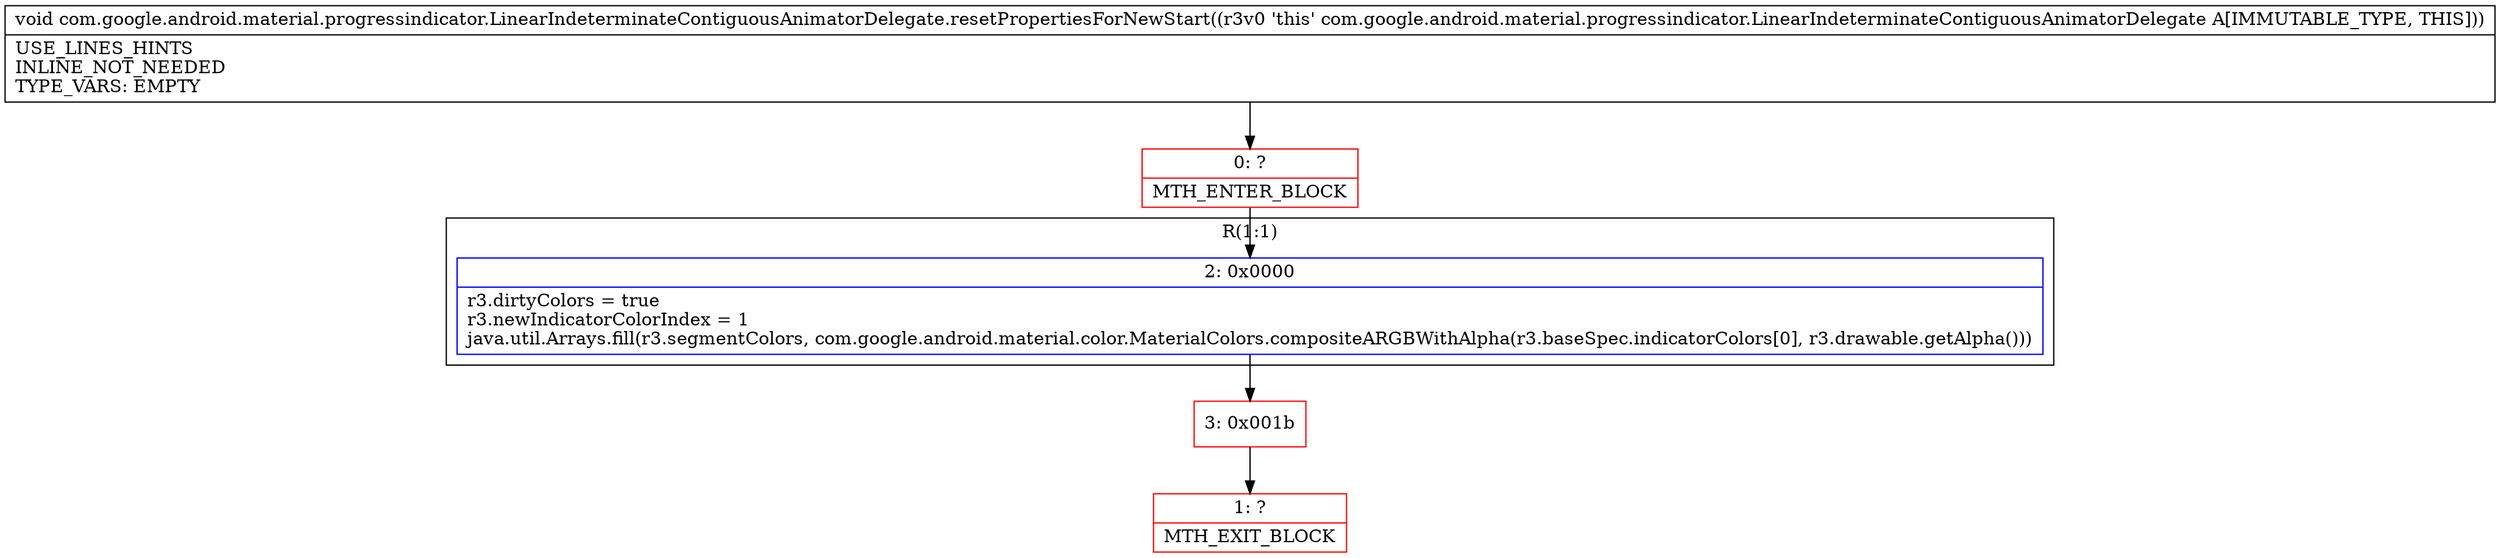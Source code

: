 digraph "CFG forcom.google.android.material.progressindicator.LinearIndeterminateContiguousAnimatorDelegate.resetPropertiesForNewStart()V" {
subgraph cluster_Region_476832230 {
label = "R(1:1)";
node [shape=record,color=blue];
Node_2 [shape=record,label="{2\:\ 0x0000|r3.dirtyColors = true\lr3.newIndicatorColorIndex = 1\ljava.util.Arrays.fill(r3.segmentColors, com.google.android.material.color.MaterialColors.compositeARGBWithAlpha(r3.baseSpec.indicatorColors[0], r3.drawable.getAlpha()))\l}"];
}
Node_0 [shape=record,color=red,label="{0\:\ ?|MTH_ENTER_BLOCK\l}"];
Node_3 [shape=record,color=red,label="{3\:\ 0x001b}"];
Node_1 [shape=record,color=red,label="{1\:\ ?|MTH_EXIT_BLOCK\l}"];
MethodNode[shape=record,label="{void com.google.android.material.progressindicator.LinearIndeterminateContiguousAnimatorDelegate.resetPropertiesForNewStart((r3v0 'this' com.google.android.material.progressindicator.LinearIndeterminateContiguousAnimatorDelegate A[IMMUTABLE_TYPE, THIS]))  | USE_LINES_HINTS\lINLINE_NOT_NEEDED\lTYPE_VARS: EMPTY\l}"];
MethodNode -> Node_0;Node_2 -> Node_3;
Node_0 -> Node_2;
Node_3 -> Node_1;
}

